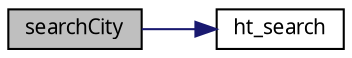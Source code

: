 digraph "searchCity"
{
  edge [fontname="Verdana",fontsize="10",labelfontname="Verdana",labelfontsize="10"];
  node [fontname="Verdana",fontsize="10",shape=record];
  rankdir="LR";
  Node1 [label="searchCity",height=0.2,width=0.4,color="black", fillcolor="grey75", style="filled", fontcolor="black"];
  Node1 -> Node2 [color="midnightblue",fontsize="10",style="solid",fontname="Verdana"];
  Node2 [label="ht_search",height=0.2,width=0.4,color="black", fillcolor="white", style="filled",URL="$hash__table_8h.html#af3ff1daf599457757659ef2b2cd2e86f",tooltip="Search in Hash Table. "];
}
